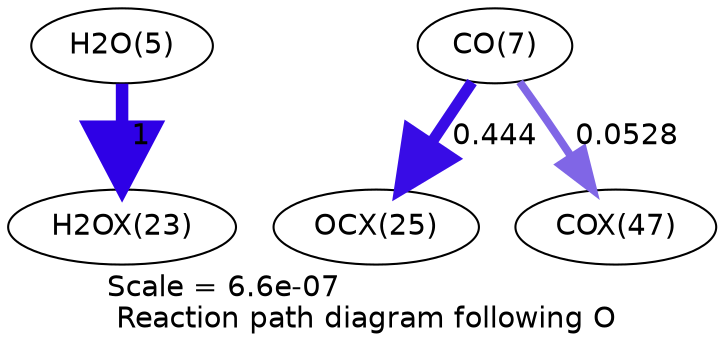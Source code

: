digraph reaction_paths {
center=1;
s7 -> s94[fontname="Helvetica", penwidth=6, arrowsize=3, color="0.7, 1.5, 0.9"
, label=" 1"];
s9 -> s96[fontname="Helvetica", penwidth=5.39, arrowsize=2.69, color="0.7, 0.944, 0.9"
, label=" 0.444"];
s9 -> s102[fontname="Helvetica", penwidth=3.78, arrowsize=1.89, color="0.7, 0.553, 0.9"
, label=" 0.0528"];
s7 [ fontname="Helvetica", label="H2O(5)"];
s9 [ fontname="Helvetica", label="CO(7)"];
s94 [ fontname="Helvetica", label="H2OX(23)"];
s96 [ fontname="Helvetica", label="OCX(25)"];
s102 [ fontname="Helvetica", label="COX(47)"];
 label = "Scale = 6.6e-07\l Reaction path diagram following O";
 fontname = "Helvetica";
}
